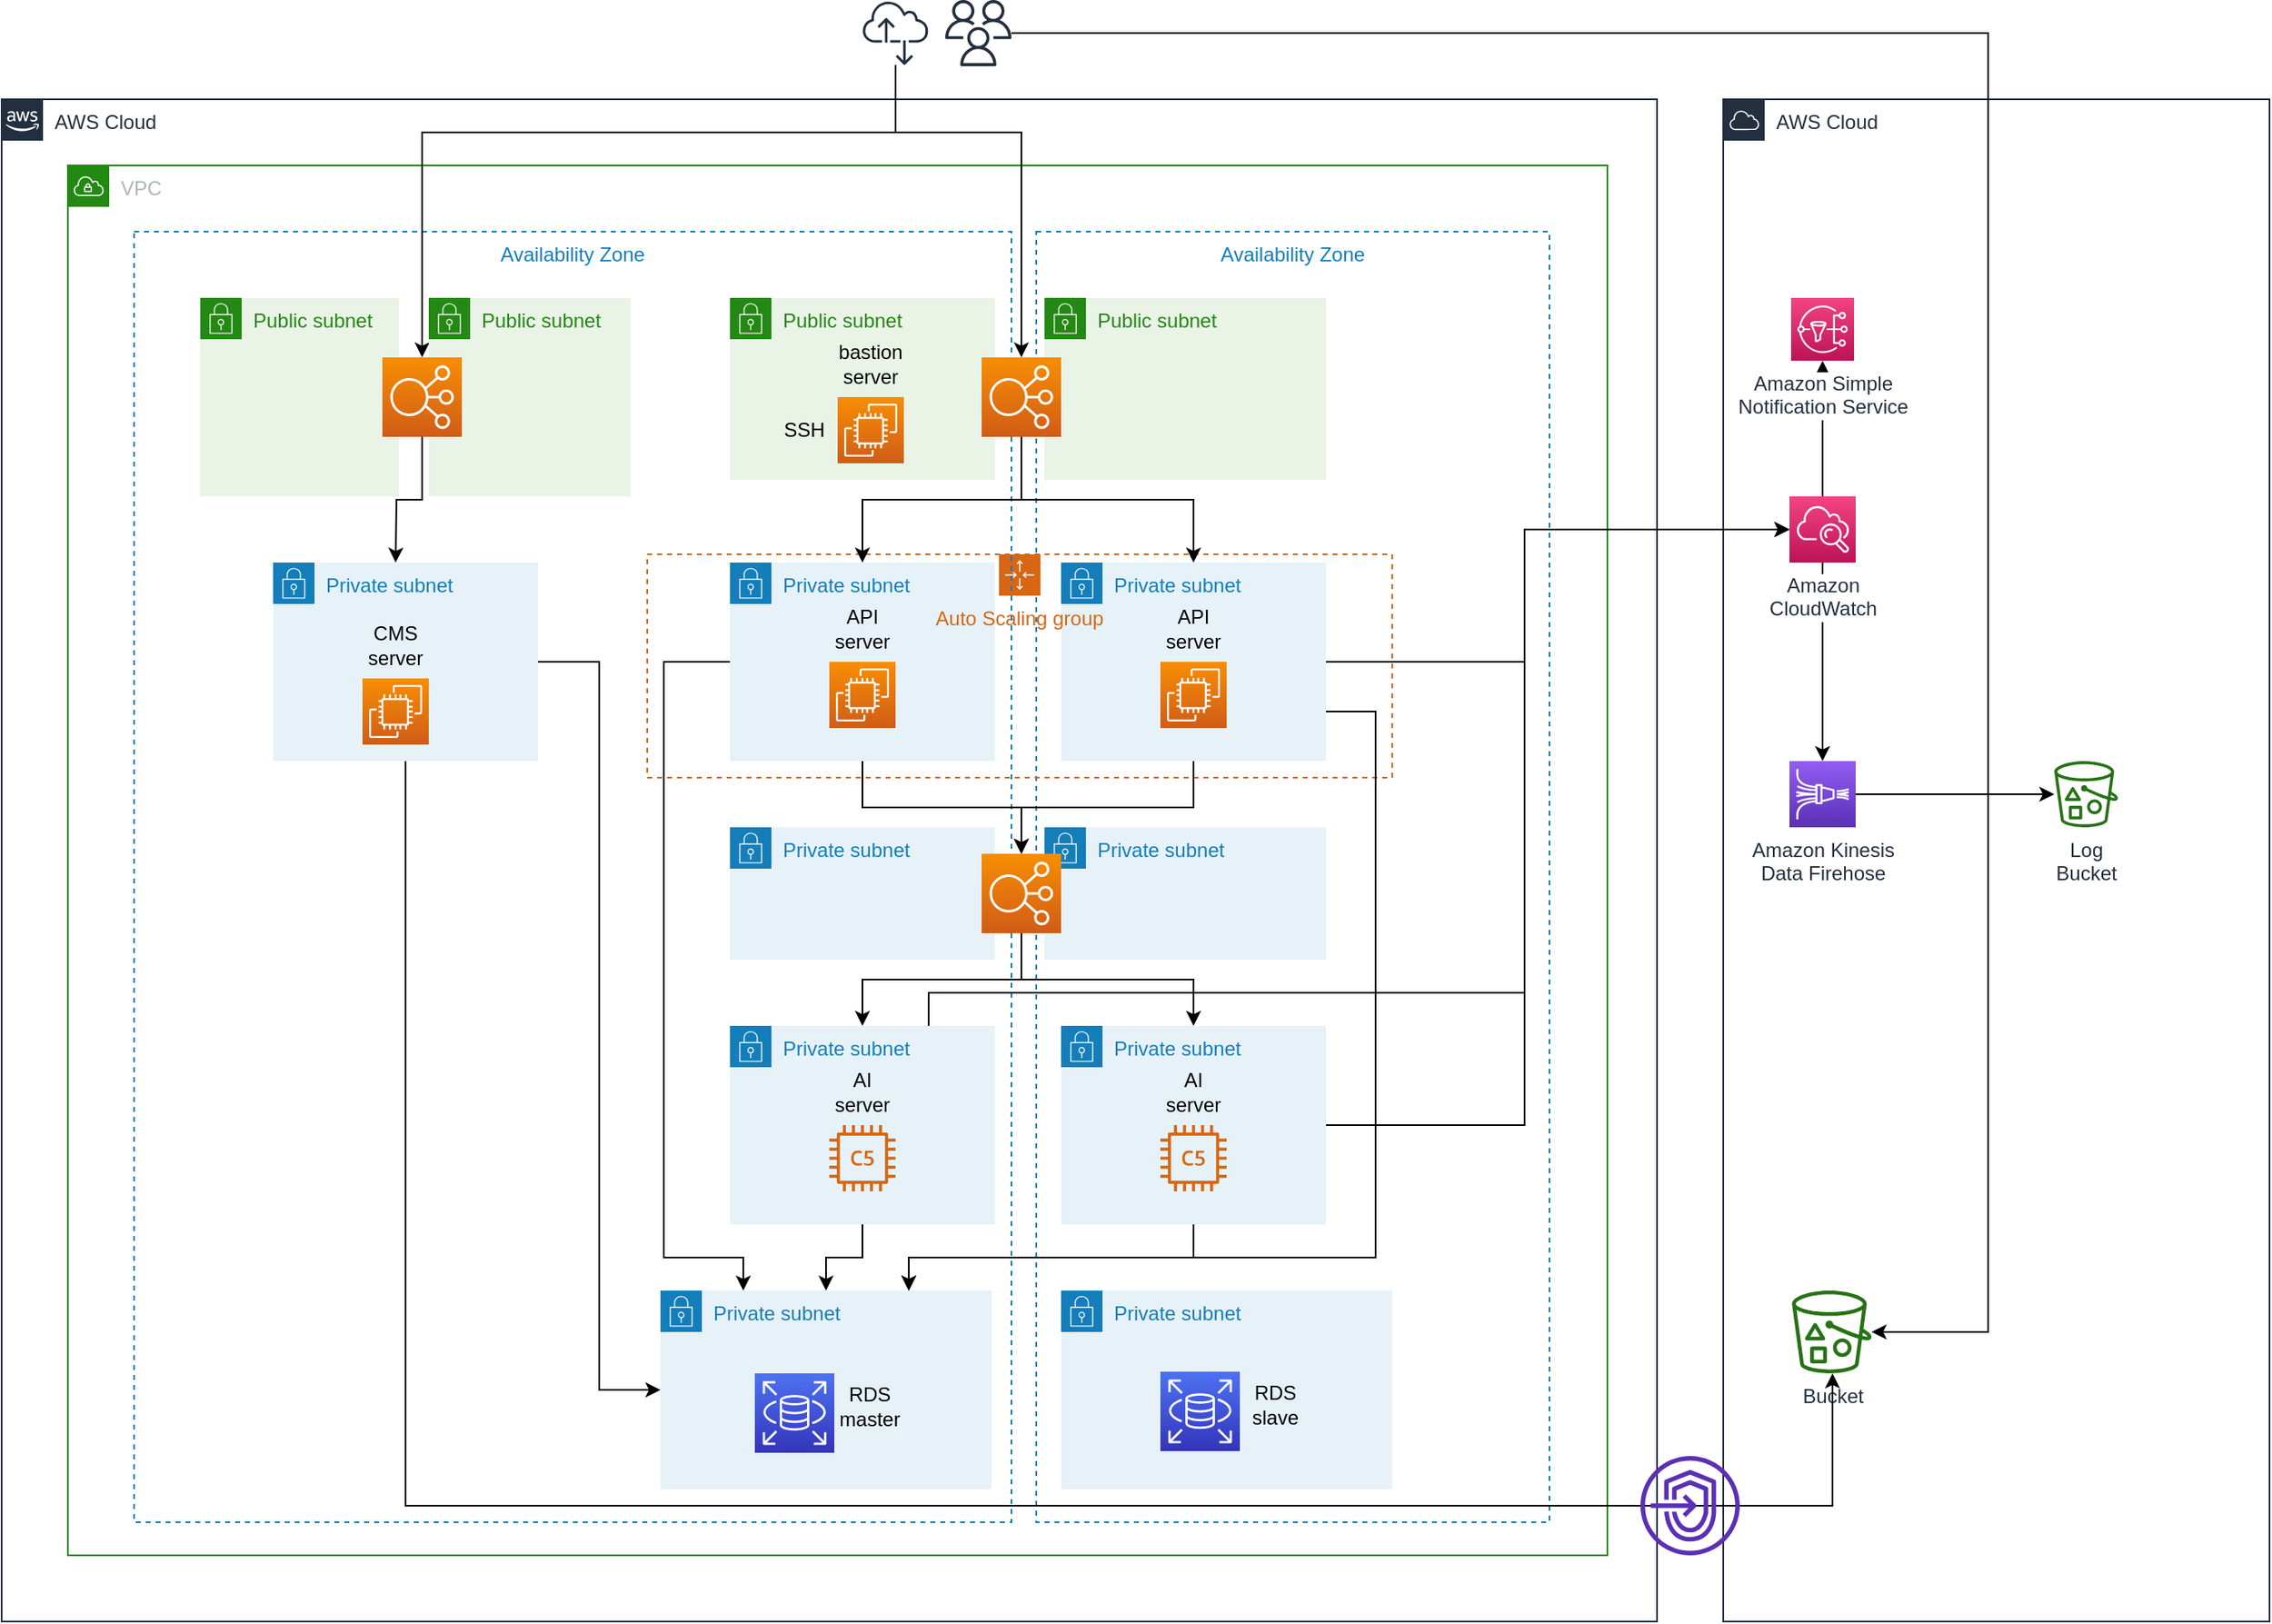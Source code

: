 <mxfile version="14.5.3" type="github" pages="2">
  <diagram id="Ht1M8jgEwFfnCIfOTk4-" name="Page-1">
    <mxGraphModel dx="1800" dy="1071" grid="1" gridSize="10" guides="1" tooltips="1" connect="1" arrows="1" fold="1" page="1" pageScale="1" pageWidth="1654" pageHeight="1169" math="0" shadow="0">
      <root>
        <mxCell id="0" />
        <mxCell id="1" parent="0" />
        <mxCell id="MXCVZ1fmfa9OyLUcDdwy-185" value="Private subnet" style="points=[[0,0],[0.25,0],[0.5,0],[0.75,0],[1,0],[1,0.25],[1,0.5],[1,0.75],[1,1],[0.75,1],[0.5,1],[0.25,1],[0,1],[0,0.75],[0,0.5],[0,0.25]];outlineConnect=0;gradientColor=none;html=1;whiteSpace=wrap;fontSize=12;fontStyle=0;shape=mxgraph.aws4.group;grIcon=mxgraph.aws4.group_security_group;grStroke=0;strokeColor=#147EBA;fillColor=#E6F2F8;verticalAlign=top;align=left;spacingLeft=30;fontColor=#147EBA;dashed=0;" vertex="1" parent="1">
          <mxGeometry x="480" y="360" width="160" height="120" as="geometry" />
        </mxCell>
        <mxCell id="MXCVZ1fmfa9OyLUcDdwy-182" value="Private subnet" style="points=[[0,0],[0.25,0],[0.5,0],[0.75,0],[1,0],[1,0.25],[1,0.5],[1,0.75],[1,1],[0.75,1],[0.5,1],[0.25,1],[0,1],[0,0.75],[0,0.5],[0,0.25]];outlineConnect=0;gradientColor=none;html=1;whiteSpace=wrap;fontSize=12;fontStyle=0;shape=mxgraph.aws4.group;grIcon=mxgraph.aws4.group_security_group;grStroke=0;strokeColor=#147EBA;fillColor=#E6F2F8;verticalAlign=top;align=left;spacingLeft=30;fontColor=#147EBA;dashed=0;" vertex="1" parent="1">
          <mxGeometry x="680" y="360" width="160" height="120" as="geometry" />
        </mxCell>
        <mxCell id="UEzPUAAOIrF-is8g5C7q-74" value="AWS Cloud" style="points=[[0,0],[0.25,0],[0.5,0],[0.75,0],[1,0],[1,0.25],[1,0.5],[1,0.75],[1,1],[0.75,1],[0.5,1],[0.25,1],[0,1],[0,0.75],[0,0.5],[0,0.25]];outlineConnect=0;gradientColor=none;html=1;whiteSpace=wrap;fontSize=12;fontStyle=0;shape=mxgraph.aws4.group;grIcon=mxgraph.aws4.group_aws_cloud_alt;strokeColor=#232F3E;fillColor=none;verticalAlign=top;align=left;spacingLeft=30;fontColor=#232F3E;dashed=0;labelBackgroundColor=#ffffff;" parent="1" vertex="1">
          <mxGeometry x="40" y="80" width="1000" height="920" as="geometry" />
        </mxCell>
        <mxCell id="MXCVZ1fmfa9OyLUcDdwy-176" value="VPC" style="points=[[0,0],[0.25,0],[0.5,0],[0.75,0],[1,0],[1,0.25],[1,0.5],[1,0.75],[1,1],[0.75,1],[0.5,1],[0.25,1],[0,1],[0,0.75],[0,0.5],[0,0.25]];outlineConnect=0;gradientColor=none;html=1;whiteSpace=wrap;fontSize=12;fontStyle=0;shape=mxgraph.aws4.group;grIcon=mxgraph.aws4.group_vpc;strokeColor=#248814;fillColor=none;verticalAlign=top;align=left;spacingLeft=30;fontColor=#AAB7B8;dashed=0;" vertex="1" parent="1">
          <mxGeometry x="80" y="120" width="930" height="840" as="geometry" />
        </mxCell>
        <mxCell id="MXCVZ1fmfa9OyLUcDdwy-174" value="Availability Zone" style="fillColor=none;strokeColor=#147EBA;dashed=1;verticalAlign=top;fontStyle=0;fontColor=#147EBA;" vertex="1" parent="1">
          <mxGeometry x="665" y="160" width="310" height="780" as="geometry" />
        </mxCell>
        <mxCell id="MXCVZ1fmfa9OyLUcDdwy-173" value="Auto Scaling group" style="points=[[0,0],[0.25,0],[0.5,0],[0.75,0],[1,0],[1,0.25],[1,0.5],[1,0.75],[1,1],[0.75,1],[0.5,1],[0.25,1],[0,1],[0,0.75],[0,0.5],[0,0.25]];outlineConnect=0;gradientColor=none;html=1;whiteSpace=wrap;fontSize=12;fontStyle=0;shape=mxgraph.aws4.groupCenter;grIcon=mxgraph.aws4.group_auto_scaling_group;grStroke=1;strokeColor=#D86613;fillColor=none;verticalAlign=top;align=center;fontColor=#D86613;dashed=1;spacingTop=25;" vertex="1" parent="1">
          <mxGeometry x="430" y="355" width="450" height="135" as="geometry" />
        </mxCell>
        <mxCell id="ygy6zVu2oY6K5pSB8dA6-4" value="AWS Cloud" style="points=[[0,0],[0.25,0],[0.5,0],[0.75,0],[1,0],[1,0.25],[1,0.5],[1,0.75],[1,1],[0.75,1],[0.5,1],[0.25,1],[0,1],[0,0.75],[0,0.5],[0,0.25]];outlineConnect=0;gradientColor=none;html=1;whiteSpace=wrap;fontSize=12;fontStyle=0;shape=mxgraph.aws4.group;grIcon=mxgraph.aws4.group_aws_cloud;strokeColor=#232F3E;fillColor=none;verticalAlign=top;align=left;spacingLeft=30;fontColor=#232F3E;dashed=0;" vertex="1" parent="1">
          <mxGeometry x="1080" y="80" width="330" height="920" as="geometry" />
        </mxCell>
        <mxCell id="MXCVZ1fmfa9OyLUcDdwy-172" value="Availability Zone" style="fillColor=none;strokeColor=#147EBA;dashed=1;verticalAlign=top;fontStyle=0;fontColor=#147EBA;" vertex="1" parent="1">
          <mxGeometry x="120" y="160" width="530" height="780" as="geometry" />
        </mxCell>
        <mxCell id="MXCVZ1fmfa9OyLUcDdwy-177" value="Public subnet" style="points=[[0,0],[0.25,0],[0.5,0],[0.75,0],[1,0],[1,0.25],[1,0.5],[1,0.75],[1,1],[0.75,1],[0.5,1],[0.25,1],[0,1],[0,0.75],[0,0.5],[0,0.25]];outlineConnect=0;gradientColor=none;html=1;whiteSpace=wrap;fontSize=12;fontStyle=0;shape=mxgraph.aws4.group;grIcon=mxgraph.aws4.group_security_group;grStroke=0;strokeColor=#248814;fillColor=#E9F3E6;verticalAlign=top;align=left;spacingLeft=30;fontColor=#248814;dashed=0;" vertex="1" parent="1">
          <mxGeometry x="480" y="200" width="160" height="110" as="geometry" />
        </mxCell>
        <mxCell id="UEzPUAAOIrF-is8g5C7q-77" value="Bucket" style="outlineConnect=0;fontColor=#232F3E;gradientColor=none;fillColor=#277116;strokeColor=none;dashed=0;verticalLabelPosition=bottom;verticalAlign=top;align=center;html=1;fontSize=12;fontStyle=0;aspect=fixed;pointerEvents=1;shape=mxgraph.aws4.bucket_with_objects;labelBackgroundColor=#ffffff;" parent="1" vertex="1">
          <mxGeometry x="1121.54" y="800" width="48.08" height="50" as="geometry" />
        </mxCell>
        <mxCell id="MXCVZ1fmfa9OyLUcDdwy-245" value="" style="edgeStyle=orthogonalEdgeStyle;rounded=0;orthogonalLoop=1;jettySize=auto;html=1;entryX=0.5;entryY=0;entryDx=0;entryDy=0;entryPerimeter=0;" edge="1" parent="1" source="MXCVZ1fmfa9OyLUcDdwy-169" target="MXCVZ1fmfa9OyLUcDdwy-235">
          <mxGeometry relative="1" as="geometry">
            <Array as="points">
              <mxPoint x="580" y="100" />
              <mxPoint x="294" y="100" />
            </Array>
          </mxGeometry>
        </mxCell>
        <mxCell id="MXCVZ1fmfa9OyLUcDdwy-169" value="" style="outlineConnect=0;fontColor=#232F3E;gradientColor=none;fillColor=#232F3E;strokeColor=none;dashed=0;verticalLabelPosition=bottom;verticalAlign=top;align=center;html=1;fontSize=12;fontStyle=0;aspect=fixed;pointerEvents=1;shape=mxgraph.aws4.internet_alt2;" vertex="1" parent="1">
          <mxGeometry x="560" y="20" width="40" height="40" as="geometry" />
        </mxCell>
        <mxCell id="ygy6zVu2oY6K5pSB8dA6-21" value="" style="edgeStyle=orthogonalEdgeStyle;rounded=0;orthogonalLoop=1;jettySize=auto;html=1;" edge="1" parent="1" source="MXCVZ1fmfa9OyLUcDdwy-171" target="UEzPUAAOIrF-is8g5C7q-77">
          <mxGeometry relative="1" as="geometry">
            <mxPoint x="760.076" y="40" as="targetPoint" />
            <Array as="points">
              <mxPoint x="1240" y="40" />
              <mxPoint x="1240" y="825" />
            </Array>
          </mxGeometry>
        </mxCell>
        <mxCell id="MXCVZ1fmfa9OyLUcDdwy-171" value="" style="outlineConnect=0;fontColor=#232F3E;gradientColor=none;fillColor=#232F3E;strokeColor=none;dashed=0;verticalLabelPosition=bottom;verticalAlign=top;align=center;html=1;fontSize=12;fontStyle=0;aspect=fixed;pointerEvents=1;shape=mxgraph.aws4.users;" vertex="1" parent="1">
          <mxGeometry x="610" y="20" width="40" height="40" as="geometry" />
        </mxCell>
        <mxCell id="MXCVZ1fmfa9OyLUcDdwy-179" value="Private subnet" style="points=[[0,0],[0.25,0],[0.5,0],[0.75,0],[1,0],[1,0.25],[1,0.5],[1,0.75],[1,1],[0.75,1],[0.5,1],[0.25,1],[0,1],[0,0.75],[0,0.5],[0,0.25]];outlineConnect=0;gradientColor=none;html=1;whiteSpace=wrap;fontSize=12;fontStyle=0;shape=mxgraph.aws4.group;grIcon=mxgraph.aws4.group_security_group;grStroke=0;strokeColor=#147EBA;fillColor=#E6F2F8;verticalAlign=top;align=left;spacingLeft=30;fontColor=#147EBA;dashed=0;" vertex="1" parent="1">
          <mxGeometry x="680" y="800" width="200" height="120" as="geometry" />
        </mxCell>
        <mxCell id="MXCVZ1fmfa9OyLUcDdwy-216" value="" style="edgeStyle=orthogonalEdgeStyle;rounded=0;orthogonalLoop=1;jettySize=auto;html=1;entryX=0.5;entryY=0;entryDx=0;entryDy=0;entryPerimeter=0;" edge="1" parent="1" source="MXCVZ1fmfa9OyLUcDdwy-182" target="MXCVZ1fmfa9OyLUcDdwy-212">
          <mxGeometry relative="1" as="geometry" />
        </mxCell>
        <mxCell id="MXCVZ1fmfa9OyLUcDdwy-225" style="edgeStyle=orthogonalEdgeStyle;rounded=0;orthogonalLoop=1;jettySize=auto;html=1;exitX=1;exitY=0.75;exitDx=0;exitDy=0;entryX=0.75;entryY=0;entryDx=0;entryDy=0;" edge="1" parent="1" source="MXCVZ1fmfa9OyLUcDdwy-182" target="MXCVZ1fmfa9OyLUcDdwy-228">
          <mxGeometry relative="1" as="geometry">
            <Array as="points">
              <mxPoint x="870" y="450" />
              <mxPoint x="870" y="780" />
              <mxPoint x="588" y="780" />
            </Array>
          </mxGeometry>
        </mxCell>
        <mxCell id="ygy6zVu2oY6K5pSB8dA6-7" value="" style="edgeStyle=orthogonalEdgeStyle;rounded=0;orthogonalLoop=1;jettySize=auto;html=1;exitX=1;exitY=0.5;exitDx=0;exitDy=0;" edge="1" parent="1" source="MXCVZ1fmfa9OyLUcDdwy-182" target="ygy6zVu2oY6K5pSB8dA6-1">
          <mxGeometry relative="1" as="geometry">
            <mxPoint x="880" y="420" as="sourcePoint" />
            <mxPoint x="920" y="420" as="targetPoint" />
            <Array as="points">
              <mxPoint x="960" y="420" />
              <mxPoint x="960" y="340" />
            </Array>
          </mxGeometry>
        </mxCell>
        <mxCell id="MXCVZ1fmfa9OyLUcDdwy-183" value="Public subnet" style="points=[[0,0],[0.25,0],[0.5,0],[0.75,0],[1,0],[1,0.25],[1,0.5],[1,0.75],[1,1],[0.75,1],[0.5,1],[0.25,1],[0,1],[0,0.75],[0,0.5],[0,0.25]];outlineConnect=0;gradientColor=none;html=1;whiteSpace=wrap;fontSize=12;fontStyle=0;shape=mxgraph.aws4.group;grIcon=mxgraph.aws4.group_security_group;grStroke=0;strokeColor=#248814;fillColor=#E9F3E6;verticalAlign=top;align=left;spacingLeft=30;fontColor=#248814;dashed=0;" vertex="1" parent="1">
          <mxGeometry x="160" y="200" width="120" height="120" as="geometry" />
        </mxCell>
        <mxCell id="MXCVZ1fmfa9OyLUcDdwy-178" value="Public subnet" style="points=[[0,0],[0.25,0],[0.5,0],[0.75,0],[1,0],[1,0.25],[1,0.5],[1,0.75],[1,1],[0.75,1],[0.5,1],[0.25,1],[0,1],[0,0.75],[0,0.5],[0,0.25]];outlineConnect=0;gradientColor=none;html=1;whiteSpace=wrap;fontSize=12;fontStyle=0;shape=mxgraph.aws4.group;grIcon=mxgraph.aws4.group_security_group;grStroke=0;strokeColor=#248814;fillColor=#E9F3E6;verticalAlign=top;align=left;spacingLeft=30;fontColor=#248814;dashed=0;" vertex="1" parent="1">
          <mxGeometry x="670" y="200" width="170" height="110" as="geometry" />
        </mxCell>
        <mxCell id="MXCVZ1fmfa9OyLUcDdwy-236" value="" style="edgeStyle=orthogonalEdgeStyle;rounded=0;orthogonalLoop=1;jettySize=auto;html=1;" edge="1" parent="1" source="MXCVZ1fmfa9OyLUcDdwy-175" target="MXCVZ1fmfa9OyLUcDdwy-185">
          <mxGeometry relative="1" as="geometry" />
        </mxCell>
        <mxCell id="MXCVZ1fmfa9OyLUcDdwy-175" value="" style="points=[[0,0,0],[0.25,0,0],[0.5,0,0],[0.75,0,0],[1,0,0],[0,1,0],[0.25,1,0],[0.5,1,0],[0.75,1,0],[1,1,0],[0,0.25,0],[0,0.5,0],[0,0.75,0],[1,0.25,0],[1,0.5,0],[1,0.75,0]];outlineConnect=0;fontColor=#232F3E;gradientColor=#F78E04;gradientDirection=north;fillColor=#D05C17;strokeColor=#ffffff;dashed=0;verticalLabelPosition=bottom;verticalAlign=top;align=center;html=1;fontSize=12;fontStyle=0;aspect=fixed;shape=mxgraph.aws4.resourceIcon;resIcon=mxgraph.aws4.elastic_load_balancing;" vertex="1" parent="1">
          <mxGeometry x="632" y="236" width="48" height="48" as="geometry" />
        </mxCell>
        <mxCell id="MXCVZ1fmfa9OyLUcDdwy-214" value="" style="edgeStyle=orthogonalEdgeStyle;rounded=0;orthogonalLoop=1;jettySize=auto;html=1;entryX=0.5;entryY=0;entryDx=0;entryDy=0;entryPerimeter=0;" edge="1" parent="1" source="MXCVZ1fmfa9OyLUcDdwy-185" target="MXCVZ1fmfa9OyLUcDdwy-212">
          <mxGeometry relative="1" as="geometry" />
        </mxCell>
        <mxCell id="MXCVZ1fmfa9OyLUcDdwy-234" value="" style="edgeStyle=orthogonalEdgeStyle;rounded=0;orthogonalLoop=1;jettySize=auto;html=1;entryX=0.25;entryY=0;entryDx=0;entryDy=0;exitX=0;exitY=0.5;exitDx=0;exitDy=0;" edge="1" parent="1" source="MXCVZ1fmfa9OyLUcDdwy-185" target="MXCVZ1fmfa9OyLUcDdwy-228">
          <mxGeometry relative="1" as="geometry">
            <Array as="points">
              <mxPoint x="440" y="420" />
              <mxPoint x="440" y="780" />
              <mxPoint x="488" y="780" />
            </Array>
          </mxGeometry>
        </mxCell>
        <mxCell id="MXCVZ1fmfa9OyLUcDdwy-241" value="" style="edgeStyle=orthogonalEdgeStyle;rounded=0;orthogonalLoop=1;jettySize=auto;html=1;entryX=0;entryY=0.5;entryDx=0;entryDy=0;" edge="1" parent="1" source="MXCVZ1fmfa9OyLUcDdwy-186" target="MXCVZ1fmfa9OyLUcDdwy-228">
          <mxGeometry relative="1" as="geometry">
            <mxPoint x="284" y="560" as="targetPoint" />
          </mxGeometry>
        </mxCell>
        <mxCell id="ygy6zVu2oY6K5pSB8dA6-13" value="" style="edgeStyle=orthogonalEdgeStyle;rounded=0;orthogonalLoop=1;jettySize=auto;html=1;" edge="1" parent="1" source="MXCVZ1fmfa9OyLUcDdwy-186" target="UEzPUAAOIrF-is8g5C7q-77">
          <mxGeometry relative="1" as="geometry">
            <mxPoint x="284" y="560" as="targetPoint" />
            <Array as="points">
              <mxPoint x="284" y="930" />
              <mxPoint x="1146" y="930" />
            </Array>
          </mxGeometry>
        </mxCell>
        <mxCell id="MXCVZ1fmfa9OyLUcDdwy-186" value="Private subnet" style="points=[[0,0],[0.25,0],[0.5,0],[0.75,0],[1,0],[1,0.25],[1,0.5],[1,0.75],[1,1],[0.75,1],[0.5,1],[0.25,1],[0,1],[0,0.75],[0,0.5],[0,0.25]];outlineConnect=0;gradientColor=none;html=1;whiteSpace=wrap;fontSize=12;fontStyle=0;shape=mxgraph.aws4.group;grIcon=mxgraph.aws4.group_security_group;grStroke=0;strokeColor=#147EBA;fillColor=#E6F2F8;verticalAlign=top;align=left;spacingLeft=30;fontColor=#147EBA;dashed=0;" vertex="1" parent="1">
          <mxGeometry x="204" y="360" width="160" height="120" as="geometry" />
        </mxCell>
        <mxCell id="MXCVZ1fmfa9OyLUcDdwy-190" value="" style="group" vertex="1" connectable="0" parent="1">
          <mxGeometry x="740" y="842" width="90" height="48" as="geometry" />
        </mxCell>
        <mxCell id="MXCVZ1fmfa9OyLUcDdwy-187" value="" style="points=[[0,0,0],[0.25,0,0],[0.5,0,0],[0.75,0,0],[1,0,0],[0,1,0],[0.25,1,0],[0.5,1,0],[0.75,1,0],[1,1,0],[0,0.25,0],[0,0.5,0],[0,0.75,0],[1,0.25,0],[1,0.5,0],[1,0.75,0]];outlineConnect=0;fontColor=#232F3E;gradientColor=#4D72F3;gradientDirection=north;fillColor=#3334B9;strokeColor=#ffffff;dashed=0;verticalLabelPosition=bottom;verticalAlign=top;align=center;html=1;fontSize=12;fontStyle=0;aspect=fixed;shape=mxgraph.aws4.resourceIcon;resIcon=mxgraph.aws4.rds;" vertex="1" parent="MXCVZ1fmfa9OyLUcDdwy-190">
          <mxGeometry y="7" width="48" height="48" as="geometry" />
        </mxCell>
        <mxCell id="MXCVZ1fmfa9OyLUcDdwy-188" value="RDS&lt;br&gt;slave" style="text;html=1;strokeColor=none;fillColor=none;align=center;verticalAlign=middle;whiteSpace=wrap;rounded=0;" vertex="1" parent="MXCVZ1fmfa9OyLUcDdwy-190">
          <mxGeometry x="49" y="7" width="41" height="40" as="geometry" />
        </mxCell>
        <mxCell id="MXCVZ1fmfa9OyLUcDdwy-192" value="" style="group" vertex="1" connectable="0" parent="1">
          <mxGeometry x="540" y="390" width="40" height="70" as="geometry" />
        </mxCell>
        <mxCell id="MXCVZ1fmfa9OyLUcDdwy-180" value="" style="points=[[0,0,0],[0.25,0,0],[0.5,0,0],[0.75,0,0],[1,0,0],[0,1,0],[0.25,1,0],[0.5,1,0],[0.75,1,0],[1,1,0],[0,0.25,0],[0,0.5,0],[0,0.75,0],[1,0.25,0],[1,0.5,0],[1,0.75,0]];outlineConnect=0;fontColor=#232F3E;gradientColor=#F78E04;gradientDirection=north;fillColor=#D05C17;strokeColor=#ffffff;dashed=0;verticalLabelPosition=bottom;verticalAlign=top;align=center;html=1;fontSize=12;fontStyle=0;aspect=fixed;shape=mxgraph.aws4.resourceIcon;resIcon=mxgraph.aws4.ec2;" vertex="1" parent="MXCVZ1fmfa9OyLUcDdwy-192">
          <mxGeometry y="30" width="40" height="40" as="geometry" />
        </mxCell>
        <mxCell id="MXCVZ1fmfa9OyLUcDdwy-191" value="API&lt;br&gt;server" style="text;html=1;strokeColor=none;fillColor=none;align=center;verticalAlign=middle;whiteSpace=wrap;rounded=0;" vertex="1" parent="MXCVZ1fmfa9OyLUcDdwy-192">
          <mxGeometry width="40" height="20" as="geometry" />
        </mxCell>
        <mxCell id="MXCVZ1fmfa9OyLUcDdwy-195" value="" style="group" vertex="1" connectable="0" parent="1">
          <mxGeometry x="780" y="400" width="40" height="70" as="geometry" />
        </mxCell>
        <mxCell id="MXCVZ1fmfa9OyLUcDdwy-199" value="" style="group" vertex="1" connectable="0" parent="MXCVZ1fmfa9OyLUcDdwy-195">
          <mxGeometry x="-80" width="40" height="70" as="geometry" />
        </mxCell>
        <mxCell id="MXCVZ1fmfa9OyLUcDdwy-207" value="" style="group" vertex="1" connectable="0" parent="MXCVZ1fmfa9OyLUcDdwy-199">
          <mxGeometry x="40" width="40" height="70" as="geometry" />
        </mxCell>
        <mxCell id="MXCVZ1fmfa9OyLUcDdwy-213" value="" style="group" vertex="1" connectable="0" parent="MXCVZ1fmfa9OyLUcDdwy-207">
          <mxGeometry y="-10" width="40" height="70" as="geometry" />
        </mxCell>
        <mxCell id="MXCVZ1fmfa9OyLUcDdwy-193" value="" style="points=[[0,0,0],[0.25,0,0],[0.5,0,0],[0.75,0,0],[1,0,0],[0,1,0],[0.25,1,0],[0.5,1,0],[0.75,1,0],[1,1,0],[0,0.25,0],[0,0.5,0],[0,0.75,0],[1,0.25,0],[1,0.5,0],[1,0.75,0]];outlineConnect=0;fontColor=#232F3E;gradientColor=#F78E04;gradientDirection=north;fillColor=#D05C17;strokeColor=#ffffff;dashed=0;verticalLabelPosition=bottom;verticalAlign=top;align=center;html=1;fontSize=12;fontStyle=0;aspect=fixed;shape=mxgraph.aws4.resourceIcon;resIcon=mxgraph.aws4.ec2;" vertex="1" parent="MXCVZ1fmfa9OyLUcDdwy-213">
          <mxGeometry y="30" width="40" height="40" as="geometry" />
        </mxCell>
        <mxCell id="MXCVZ1fmfa9OyLUcDdwy-194" value="API&lt;br&gt;server" style="text;html=1;strokeColor=none;fillColor=none;align=center;verticalAlign=middle;whiteSpace=wrap;rounded=0;" vertex="1" parent="MXCVZ1fmfa9OyLUcDdwy-213">
          <mxGeometry width="40" height="20" as="geometry" />
        </mxCell>
        <mxCell id="MXCVZ1fmfa9OyLUcDdwy-233" value="" style="edgeStyle=orthogonalEdgeStyle;rounded=0;orthogonalLoop=1;jettySize=auto;html=1;entryX=0.5;entryY=0;entryDx=0;entryDy=0;" edge="1" parent="1" source="MXCVZ1fmfa9OyLUcDdwy-200" target="MXCVZ1fmfa9OyLUcDdwy-228">
          <mxGeometry relative="1" as="geometry">
            <mxPoint x="560" y="840" as="targetPoint" />
          </mxGeometry>
        </mxCell>
        <mxCell id="ygy6zVu2oY6K5pSB8dA6-16" value="" style="edgeStyle=orthogonalEdgeStyle;rounded=0;orthogonalLoop=1;jettySize=auto;html=1;" edge="1" parent="1" source="MXCVZ1fmfa9OyLUcDdwy-200" target="ygy6zVu2oY6K5pSB8dA6-1">
          <mxGeometry relative="1" as="geometry">
            <mxPoint x="1110" y="340" as="targetPoint" />
            <Array as="points">
              <mxPoint x="600" y="620" />
              <mxPoint x="960" y="620" />
              <mxPoint x="960" y="340" />
            </Array>
          </mxGeometry>
        </mxCell>
        <mxCell id="MXCVZ1fmfa9OyLUcDdwy-200" value="Private subnet" style="points=[[0,0],[0.25,0],[0.5,0],[0.75,0],[1,0],[1,0.25],[1,0.5],[1,0.75],[1,1],[0.75,1],[0.5,1],[0.25,1],[0,1],[0,0.75],[0,0.5],[0,0.25]];outlineConnect=0;gradientColor=none;html=1;whiteSpace=wrap;fontSize=12;fontStyle=0;shape=mxgraph.aws4.group;grIcon=mxgraph.aws4.group_security_group;grStroke=0;strokeColor=#147EBA;fillColor=#E6F2F8;verticalAlign=top;align=left;spacingLeft=30;fontColor=#147EBA;dashed=0;" vertex="1" parent="1">
          <mxGeometry x="480" y="640" width="160" height="120" as="geometry" />
        </mxCell>
        <mxCell id="MXCVZ1fmfa9OyLUcDdwy-201" value="Public subnet" style="points=[[0,0],[0.25,0],[0.5,0],[0.75,0],[1,0],[1,0.25],[1,0.5],[1,0.75],[1,1],[0.75,1],[0.5,1],[0.25,1],[0,1],[0,0.75],[0,0.5],[0,0.25]];outlineConnect=0;gradientColor=none;html=1;whiteSpace=wrap;fontSize=12;fontStyle=0;shape=mxgraph.aws4.group;grIcon=mxgraph.aws4.group_security_group;grStroke=0;strokeColor=#248814;fillColor=#E9F3E6;verticalAlign=top;align=left;spacingLeft=30;fontColor=#248814;dashed=0;" vertex="1" parent="1">
          <mxGeometry x="298" y="200" width="122" height="120" as="geometry" />
        </mxCell>
        <mxCell id="MXCVZ1fmfa9OyLUcDdwy-206" value="" style="group" vertex="1" connectable="0" parent="1">
          <mxGeometry x="540" y="670" width="40" height="70" as="geometry" />
        </mxCell>
        <mxCell id="MXCVZ1fmfa9OyLUcDdwy-202" value="" style="outlineConnect=0;fontColor=#232F3E;gradientColor=none;fillColor=#D86613;strokeColor=none;dashed=0;verticalLabelPosition=bottom;verticalAlign=top;align=center;html=1;fontSize=12;fontStyle=0;aspect=fixed;pointerEvents=1;shape=mxgraph.aws4.c5_instance;" vertex="1" parent="MXCVZ1fmfa9OyLUcDdwy-206">
          <mxGeometry y="30" width="40" height="40" as="geometry" />
        </mxCell>
        <mxCell id="MXCVZ1fmfa9OyLUcDdwy-205" value="AI&lt;br&gt;server" style="text;html=1;strokeColor=none;fillColor=none;align=center;verticalAlign=middle;whiteSpace=wrap;rounded=0;" vertex="1" parent="MXCVZ1fmfa9OyLUcDdwy-206">
          <mxGeometry width="40" height="20" as="geometry" />
        </mxCell>
        <mxCell id="MXCVZ1fmfa9OyLUcDdwy-210" value="Private subnet" style="points=[[0,0],[0.25,0],[0.5,0],[0.75,0],[1,0],[1,0.25],[1,0.5],[1,0.75],[1,1],[0.75,1],[0.5,1],[0.25,1],[0,1],[0,0.75],[0,0.5],[0,0.25]];outlineConnect=0;gradientColor=none;html=1;whiteSpace=wrap;fontSize=12;fontStyle=0;shape=mxgraph.aws4.group;grIcon=mxgraph.aws4.group_security_group;grStroke=0;strokeColor=#147EBA;fillColor=#E6F2F8;verticalAlign=top;align=left;spacingLeft=30;fontColor=#147EBA;dashed=0;" vertex="1" parent="1">
          <mxGeometry x="480" y="520" width="160" height="80" as="geometry" />
        </mxCell>
        <mxCell id="MXCVZ1fmfa9OyLUcDdwy-211" value="Private subnet" style="points=[[0,0],[0.25,0],[0.5,0],[0.75,0],[1,0],[1,0.25],[1,0.5],[1,0.75],[1,1],[0.75,1],[0.5,1],[0.25,1],[0,1],[0,0.75],[0,0.5],[0,0.25]];outlineConnect=0;gradientColor=none;html=1;whiteSpace=wrap;fontSize=12;fontStyle=0;shape=mxgraph.aws4.group;grIcon=mxgraph.aws4.group_security_group;grStroke=0;strokeColor=#147EBA;fillColor=#E6F2F8;verticalAlign=top;align=left;spacingLeft=30;fontColor=#147EBA;dashed=0;" vertex="1" parent="1">
          <mxGeometry x="670" y="520" width="170" height="80" as="geometry" />
        </mxCell>
        <mxCell id="MXCVZ1fmfa9OyLUcDdwy-221" value="" style="edgeStyle=orthogonalEdgeStyle;rounded=0;orthogonalLoop=1;jettySize=auto;html=1;" edge="1" parent="1" source="MXCVZ1fmfa9OyLUcDdwy-212" target="MXCVZ1fmfa9OyLUcDdwy-217">
          <mxGeometry relative="1" as="geometry" />
        </mxCell>
        <mxCell id="MXCVZ1fmfa9OyLUcDdwy-212" value="" style="points=[[0,0,0],[0.25,0,0],[0.5,0,0],[0.75,0,0],[1,0,0],[0,1,0],[0.25,1,0],[0.5,1,0],[0.75,1,0],[1,1,0],[0,0.25,0],[0,0.5,0],[0,0.75,0],[1,0.25,0],[1,0.5,0],[1,0.75,0]];outlineConnect=0;fontColor=#232F3E;gradientColor=#F78E04;gradientDirection=north;fillColor=#D05C17;strokeColor=#ffffff;dashed=0;verticalLabelPosition=bottom;verticalAlign=top;align=center;html=1;fontSize=12;fontStyle=0;aspect=fixed;shape=mxgraph.aws4.resourceIcon;resIcon=mxgraph.aws4.elastic_load_balancing;" vertex="1" parent="1">
          <mxGeometry x="632" y="536" width="48" height="48" as="geometry" />
        </mxCell>
        <mxCell id="MXCVZ1fmfa9OyLUcDdwy-227" value="" style="edgeStyle=orthogonalEdgeStyle;rounded=0;orthogonalLoop=1;jettySize=auto;html=1;entryX=0.75;entryY=0;entryDx=0;entryDy=0;" edge="1" parent="1" source="MXCVZ1fmfa9OyLUcDdwy-217" target="MXCVZ1fmfa9OyLUcDdwy-228">
          <mxGeometry relative="1" as="geometry">
            <mxPoint x="760" y="840" as="targetPoint" />
            <Array as="points">
              <mxPoint x="760" y="780" />
              <mxPoint x="588" y="780" />
            </Array>
          </mxGeometry>
        </mxCell>
        <mxCell id="ygy6zVu2oY6K5pSB8dA6-9" value="" style="edgeStyle=orthogonalEdgeStyle;rounded=0;orthogonalLoop=1;jettySize=auto;html=1;" edge="1" parent="1" source="MXCVZ1fmfa9OyLUcDdwy-217">
          <mxGeometry relative="1" as="geometry">
            <mxPoint x="1120" y="340" as="targetPoint" />
            <Array as="points">
              <mxPoint x="960" y="700" />
              <mxPoint x="960" y="340" />
            </Array>
          </mxGeometry>
        </mxCell>
        <mxCell id="MXCVZ1fmfa9OyLUcDdwy-217" value="Private subnet" style="points=[[0,0],[0.25,0],[0.5,0],[0.75,0],[1,0],[1,0.25],[1,0.5],[1,0.75],[1,1],[0.75,1],[0.5,1],[0.25,1],[0,1],[0,0.75],[0,0.5],[0,0.25]];outlineConnect=0;gradientColor=none;html=1;whiteSpace=wrap;fontSize=12;fontStyle=0;shape=mxgraph.aws4.group;grIcon=mxgraph.aws4.group_security_group;grStroke=0;strokeColor=#147EBA;fillColor=#E6F2F8;verticalAlign=top;align=left;spacingLeft=30;fontColor=#147EBA;dashed=0;" vertex="1" parent="1">
          <mxGeometry x="680" y="640" width="160" height="120" as="geometry" />
        </mxCell>
        <mxCell id="MXCVZ1fmfa9OyLUcDdwy-218" value="" style="group" vertex="1" connectable="0" parent="1">
          <mxGeometry x="740" y="670" width="40" height="70" as="geometry" />
        </mxCell>
        <mxCell id="MXCVZ1fmfa9OyLUcDdwy-219" value="" style="outlineConnect=0;fontColor=#232F3E;gradientColor=none;fillColor=#D86613;strokeColor=none;dashed=0;verticalLabelPosition=bottom;verticalAlign=top;align=center;html=1;fontSize=12;fontStyle=0;aspect=fixed;pointerEvents=1;shape=mxgraph.aws4.c5_instance;" vertex="1" parent="MXCVZ1fmfa9OyLUcDdwy-218">
          <mxGeometry y="30" width="40" height="40" as="geometry" />
        </mxCell>
        <mxCell id="MXCVZ1fmfa9OyLUcDdwy-220" value="AI&lt;br&gt;server" style="text;html=1;strokeColor=none;fillColor=none;align=center;verticalAlign=middle;whiteSpace=wrap;rounded=0;" vertex="1" parent="MXCVZ1fmfa9OyLUcDdwy-218">
          <mxGeometry width="40" height="20" as="geometry" />
        </mxCell>
        <mxCell id="MXCVZ1fmfa9OyLUcDdwy-222" value="" style="edgeStyle=orthogonalEdgeStyle;rounded=0;orthogonalLoop=1;jettySize=auto;html=1;entryX=0.5;entryY=0;entryDx=0;entryDy=0;exitX=0.5;exitY=1;exitDx=0;exitDy=0;exitPerimeter=0;" edge="1" parent="1" source="MXCVZ1fmfa9OyLUcDdwy-212" target="MXCVZ1fmfa9OyLUcDdwy-200">
          <mxGeometry relative="1" as="geometry">
            <mxPoint x="666" y="594" as="sourcePoint" />
            <mxPoint x="770" y="650" as="targetPoint" />
          </mxGeometry>
        </mxCell>
        <mxCell id="MXCVZ1fmfa9OyLUcDdwy-228" value="Private subnet" style="points=[[0,0],[0.25,0],[0.5,0],[0.75,0],[1,0],[1,0.25],[1,0.5],[1,0.75],[1,1],[0.75,1],[0.5,1],[0.25,1],[0,1],[0,0.75],[0,0.5],[0,0.25]];outlineConnect=0;gradientColor=none;html=1;whiteSpace=wrap;fontSize=12;fontStyle=0;shape=mxgraph.aws4.group;grIcon=mxgraph.aws4.group_security_group;grStroke=0;strokeColor=#147EBA;fillColor=#E6F2F8;verticalAlign=top;align=left;spacingLeft=30;fontColor=#147EBA;dashed=0;" vertex="1" parent="1">
          <mxGeometry x="438" y="800" width="200" height="120" as="geometry" />
        </mxCell>
        <mxCell id="MXCVZ1fmfa9OyLUcDdwy-230" value="" style="points=[[0,0,0],[0.25,0,0],[0.5,0,0],[0.75,0,0],[1,0,0],[0,1,0],[0.25,1,0],[0.5,1,0],[0.75,1,0],[1,1,0],[0,0.25,0],[0,0.5,0],[0,0.75,0],[1,0.25,0],[1,0.5,0],[1,0.75,0]];outlineConnect=0;fontColor=#232F3E;gradientColor=#4D72F3;gradientDirection=north;fillColor=#3334B9;strokeColor=#ffffff;dashed=0;verticalLabelPosition=bottom;verticalAlign=top;align=center;html=1;fontSize=12;fontStyle=0;aspect=fixed;shape=mxgraph.aws4.resourceIcon;resIcon=mxgraph.aws4.rds;" vertex="1" parent="1">
          <mxGeometry x="495" y="850" width="48" height="48" as="geometry" />
        </mxCell>
        <mxCell id="MXCVZ1fmfa9OyLUcDdwy-231" value="RDS&lt;br&gt;master" style="text;html=1;strokeColor=none;fillColor=none;align=center;verticalAlign=middle;whiteSpace=wrap;rounded=0;" vertex="1" parent="1">
          <mxGeometry x="544" y="850" width="41" height="40" as="geometry" />
        </mxCell>
        <mxCell id="MXCVZ1fmfa9OyLUcDdwy-242" value="" style="edgeStyle=orthogonalEdgeStyle;rounded=0;orthogonalLoop=1;jettySize=auto;html=1;" edge="1" parent="1" source="MXCVZ1fmfa9OyLUcDdwy-235">
          <mxGeometry relative="1" as="geometry">
            <mxPoint x="278" y="360" as="targetPoint" />
          </mxGeometry>
        </mxCell>
        <mxCell id="MXCVZ1fmfa9OyLUcDdwy-235" value="" style="points=[[0,0,0],[0.25,0,0],[0.5,0,0],[0.75,0,0],[1,0,0],[0,1,0],[0.25,1,0],[0.5,1,0],[0.75,1,0],[1,1,0],[0,0.25,0],[0,0.5,0],[0,0.75,0],[1,0.25,0],[1,0.5,0],[1,0.75,0]];outlineConnect=0;fontColor=#232F3E;gradientColor=#F78E04;gradientDirection=north;fillColor=#D05C17;strokeColor=#ffffff;dashed=0;verticalLabelPosition=bottom;verticalAlign=top;align=center;html=1;fontSize=12;fontStyle=0;aspect=fixed;shape=mxgraph.aws4.resourceIcon;resIcon=mxgraph.aws4.elastic_load_balancing;" vertex="1" parent="1">
          <mxGeometry x="270" y="236" width="48" height="48" as="geometry" />
        </mxCell>
        <mxCell id="MXCVZ1fmfa9OyLUcDdwy-237" value="" style="edgeStyle=orthogonalEdgeStyle;rounded=0;orthogonalLoop=1;jettySize=auto;html=1;entryX=0.5;entryY=0;entryDx=0;entryDy=0;exitX=0.5;exitY=1;exitDx=0;exitDy=0;exitPerimeter=0;" edge="1" parent="1" source="MXCVZ1fmfa9OyLUcDdwy-175" target="MXCVZ1fmfa9OyLUcDdwy-182">
          <mxGeometry relative="1" as="geometry">
            <mxPoint x="666" y="294" as="sourcePoint" />
            <mxPoint x="570" y="370" as="targetPoint" />
          </mxGeometry>
        </mxCell>
        <mxCell id="MXCVZ1fmfa9OyLUcDdwy-238" value="" style="points=[[0,0,0],[0.25,0,0],[0.5,0,0],[0.75,0,0],[1,0,0],[0,1,0],[0.25,1,0],[0.5,1,0],[0.75,1,0],[1,1,0],[0,0.25,0],[0,0.5,0],[0,0.75,0],[1,0.25,0],[1,0.5,0],[1,0.75,0]];outlineConnect=0;fontColor=#232F3E;gradientColor=#F78E04;gradientDirection=north;fillColor=#D05C17;strokeColor=#ffffff;dashed=0;verticalLabelPosition=bottom;verticalAlign=top;align=center;html=1;fontSize=12;fontStyle=0;aspect=fixed;shape=mxgraph.aws4.resourceIcon;resIcon=mxgraph.aws4.ec2;" vertex="1" parent="1">
          <mxGeometry x="258" y="430" width="40" height="40" as="geometry" />
        </mxCell>
        <mxCell id="MXCVZ1fmfa9OyLUcDdwy-239" value="CMS&lt;br&gt;server" style="text;html=1;strokeColor=none;fillColor=none;align=center;verticalAlign=middle;whiteSpace=wrap;rounded=0;" vertex="1" parent="1">
          <mxGeometry x="258" y="400" width="40" height="20" as="geometry" />
        </mxCell>
        <mxCell id="MXCVZ1fmfa9OyLUcDdwy-244" value="" style="group" vertex="1" connectable="0" parent="1">
          <mxGeometry x="545" y="230" width="40" height="70" as="geometry" />
        </mxCell>
        <mxCell id="MXCVZ1fmfa9OyLUcDdwy-204" value="" style="points=[[0,0,0],[0.25,0,0],[0.5,0,0],[0.75,0,0],[1,0,0],[0,1,0],[0.25,1,0],[0.5,1,0],[0.75,1,0],[1,1,0],[0,0.25,0],[0,0.5,0],[0,0.75,0],[1,0.25,0],[1,0.5,0],[1,0.75,0]];outlineConnect=0;fontColor=#232F3E;gradientColor=#F78E04;gradientDirection=north;fillColor=#D05C17;strokeColor=#ffffff;dashed=0;verticalLabelPosition=bottom;verticalAlign=top;align=center;html=1;fontSize=12;fontStyle=0;aspect=fixed;shape=mxgraph.aws4.resourceIcon;resIcon=mxgraph.aws4.ec2;" vertex="1" parent="MXCVZ1fmfa9OyLUcDdwy-244">
          <mxGeometry y="30" width="40" height="40" as="geometry" />
        </mxCell>
        <mxCell id="MXCVZ1fmfa9OyLUcDdwy-243" value="bastion&lt;br&gt;server" style="text;html=1;strokeColor=none;fillColor=none;align=center;verticalAlign=middle;whiteSpace=wrap;rounded=0;" vertex="1" parent="MXCVZ1fmfa9OyLUcDdwy-244">
          <mxGeometry width="40" height="20" as="geometry" />
        </mxCell>
        <mxCell id="MXCVZ1fmfa9OyLUcDdwy-246" value="" style="edgeStyle=orthogonalEdgeStyle;rounded=0;orthogonalLoop=1;jettySize=auto;html=1;entryX=0.5;entryY=0;entryDx=0;entryDy=0;entryPerimeter=0;" edge="1" parent="1" target="MXCVZ1fmfa9OyLUcDdwy-175">
          <mxGeometry relative="1" as="geometry">
            <mxPoint x="580" y="70" as="sourcePoint" />
            <mxPoint x="660" y="236" as="targetPoint" />
            <Array as="points">
              <mxPoint x="580" y="100" />
              <mxPoint x="656" y="100" />
            </Array>
          </mxGeometry>
        </mxCell>
        <mxCell id="MXCVZ1fmfa9OyLUcDdwy-250" value="SSH" style="text;html=1;strokeColor=none;fillColor=none;align=center;verticalAlign=middle;whiteSpace=wrap;rounded=0;" vertex="1" parent="1">
          <mxGeometry x="505" y="270" width="40" height="20" as="geometry" />
        </mxCell>
        <mxCell id="ygy6zVu2oY6K5pSB8dA6-11" value="" style="edgeStyle=orthogonalEdgeStyle;rounded=0;orthogonalLoop=1;jettySize=auto;html=1;" edge="1" parent="1" source="ygy6zVu2oY6K5pSB8dA6-1" target="ygy6zVu2oY6K5pSB8dA6-3">
          <mxGeometry relative="1" as="geometry">
            <mxPoint x="1240" y="340" as="targetPoint" />
          </mxGeometry>
        </mxCell>
        <mxCell id="ygy6zVu2oY6K5pSB8dA6-19" value="" style="edgeStyle=orthogonalEdgeStyle;rounded=0;orthogonalLoop=1;jettySize=auto;html=1;" edge="1" parent="1" source="ygy6zVu2oY6K5pSB8dA6-1" target="ygy6zVu2oY6K5pSB8dA6-2">
          <mxGeometry relative="1" as="geometry" />
        </mxCell>
        <mxCell id="ygy6zVu2oY6K5pSB8dA6-1" value="Amazon&lt;br&gt;CloudWatch" style="outlineConnect=0;fontColor=#232F3E;gradientColor=#F34482;gradientDirection=north;fillColor=#BC1356;strokeColor=#ffffff;dashed=0;verticalLabelPosition=bottom;verticalAlign=top;align=center;html=1;fontSize=12;fontStyle=0;aspect=fixed;shape=mxgraph.aws4.resourceIcon;resIcon=mxgraph.aws4.cloudwatch;labelBackgroundColor=#ffffff;" vertex="1" parent="1">
          <mxGeometry x="1120" y="320" width="40" height="40" as="geometry" />
        </mxCell>
        <mxCell id="ygy6zVu2oY6K5pSB8dA6-2" value="Amazon Simple&lt;br&gt;Notification Service&lt;br&gt;" style="outlineConnect=0;fontColor=#232F3E;gradientColor=#F34482;gradientDirection=north;fillColor=#BC1356;strokeColor=#ffffff;dashed=0;verticalLabelPosition=bottom;verticalAlign=top;align=center;html=1;fontSize=12;fontStyle=0;aspect=fixed;shape=mxgraph.aws4.resourceIcon;resIcon=mxgraph.aws4.sns;labelBackgroundColor=#ffffff;" vertex="1" parent="1">
          <mxGeometry x="1121" y="200" width="38" height="38" as="geometry" />
        </mxCell>
        <mxCell id="ygy6zVu2oY6K5pSB8dA6-18" value="" style="edgeStyle=orthogonalEdgeStyle;rounded=0;orthogonalLoop=1;jettySize=auto;html=1;" edge="1" parent="1" source="ygy6zVu2oY6K5pSB8dA6-3" target="ygy6zVu2oY6K5pSB8dA6-5">
          <mxGeometry relative="1" as="geometry">
            <mxPoint x="1240" y="500" as="targetPoint" />
          </mxGeometry>
        </mxCell>
        <mxCell id="ygy6zVu2oY6K5pSB8dA6-3" value="Amazon Kinesis&lt;br&gt;Data&amp;nbsp;Firehose" style="outlineConnect=0;fontColor=#232F3E;gradientColor=#945DF2;gradientDirection=north;fillColor=#5A30B5;strokeColor=#ffffff;dashed=0;verticalLabelPosition=bottom;verticalAlign=top;align=center;html=1;fontSize=12;fontStyle=0;aspect=fixed;shape=mxgraph.aws4.resourceIcon;resIcon=mxgraph.aws4.kinesis_data_firehose;labelBackgroundColor=#ffffff;" vertex="1" parent="1">
          <mxGeometry x="1120" y="480" width="40" height="40" as="geometry" />
        </mxCell>
        <mxCell id="ygy6zVu2oY6K5pSB8dA6-5" value="Log&lt;br&gt;Bucket" style="outlineConnect=0;fontColor=#232F3E;gradientColor=none;fillColor=#277116;strokeColor=none;dashed=0;verticalLabelPosition=bottom;verticalAlign=top;align=center;html=1;fontSize=12;fontStyle=0;aspect=fixed;pointerEvents=1;shape=mxgraph.aws4.bucket_with_objects;labelBackgroundColor=#ffffff;" vertex="1" parent="1">
          <mxGeometry x="1280" y="480" width="38.46" height="40" as="geometry" />
        </mxCell>
        <mxCell id="ygy6zVu2oY6K5pSB8dA6-14" value="" style="outlineConnect=0;fontColor=#232F3E;gradientColor=none;fillColor=#5A30B5;strokeColor=none;dashed=0;verticalLabelPosition=bottom;verticalAlign=top;align=center;html=1;fontSize=12;fontStyle=0;aspect=fixed;pointerEvents=1;shape=mxgraph.aws4.endpoints;" vertex="1" parent="1">
          <mxGeometry x="1030" y="900" width="60" height="60" as="geometry" />
        </mxCell>
      </root>
    </mxGraphModel>
  </diagram>
  <diagram id="J4pxXqUMAvUn3l57BpyX" name="Page-2">
    <mxGraphModel dx="1800" dy="1071" grid="1" gridSize="10" guides="1" tooltips="1" connect="1" arrows="1" fold="1" page="1" pageScale="1" pageWidth="827" pageHeight="1169" math="0" shadow="0">
      <root>
        <mxCell id="r5brAZJpesHcvl8jiBo5-0" />
        <mxCell id="r5brAZJpesHcvl8jiBo5-1" parent="r5brAZJpesHcvl8jiBo5-0" />
      </root>
    </mxGraphModel>
  </diagram>
</mxfile>
